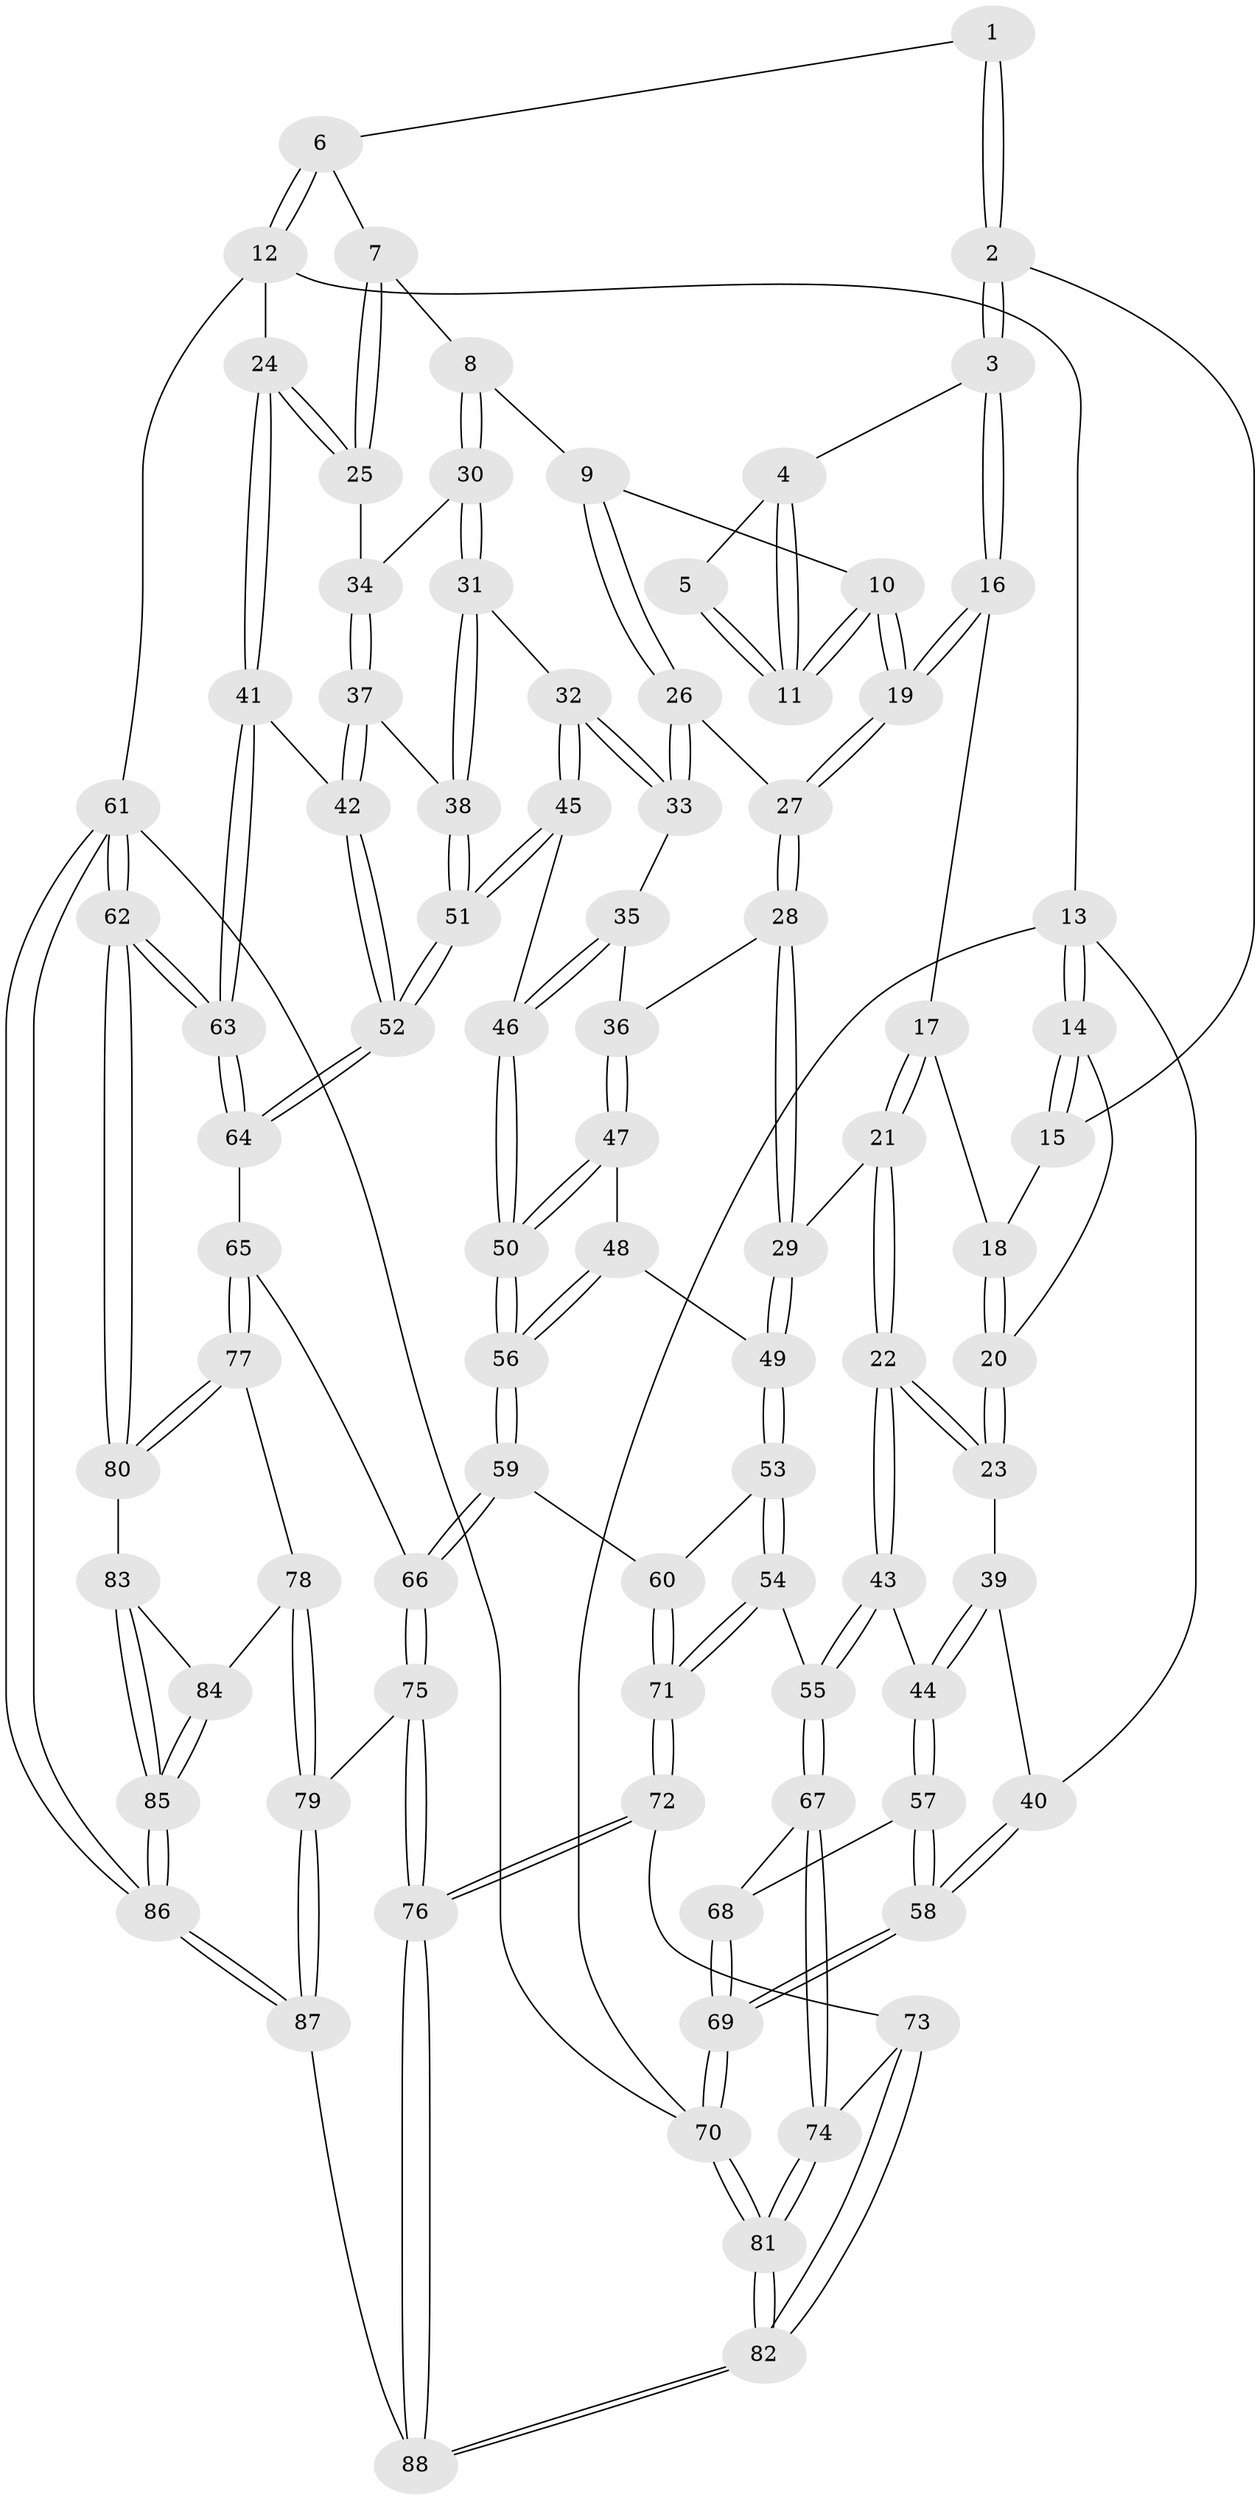 // Generated by graph-tools (version 1.1) at 2025/11/02/27/25 16:11:57]
// undirected, 88 vertices, 217 edges
graph export_dot {
graph [start="1"]
  node [color=gray90,style=filled];
  1 [pos="+0.602151811120467+0"];
  2 [pos="+0.2471882293381801+0"];
  3 [pos="+0.4454452308191095+0.051802944991557395"];
  4 [pos="+0.4889437166865182+0.04621833882274791"];
  5 [pos="+0.5712613974539974+0"];
  6 [pos="+0.7404393376752875+0"];
  7 [pos="+0.7316648823519738+0.04524541728954656"];
  8 [pos="+0.7052635245386216+0.1276102716825532"];
  9 [pos="+0.6459399650720437+0.1402820976427136"];
  10 [pos="+0.5994721354201611+0.12892120438157148"];
  11 [pos="+0.5632015910120803+0.0724275262853429"];
  12 [pos="+1+0"];
  13 [pos="+0+0"];
  14 [pos="+0+0"];
  15 [pos="+0.22173878700400698+0"];
  16 [pos="+0.4259455961163699+0.1618582945940557"];
  17 [pos="+0.31119326300505484+0.09493536715978308"];
  18 [pos="+0.24370507140135206+0.018903821130413972"];
  19 [pos="+0.4392638388183681+0.1928233282161198"];
  20 [pos="+0.1429579784436427+0.24243511138378568"];
  21 [pos="+0.268281365924358+0.33574684130409865"];
  22 [pos="+0.2514870755495762+0.3377903086266872"];
  23 [pos="+0.14314357504360178+0.2602033087482389"];
  24 [pos="+1+0.0705345060546425"];
  25 [pos="+1+0.11607368650025908"];
  26 [pos="+0.592978558060403+0.27646072828381435"];
  27 [pos="+0.4345763038431282+0.21208726354845214"];
  28 [pos="+0.3792779700377948+0.30798713032780123"];
  29 [pos="+0.2744503634134006+0.33579997277271556"];
  30 [pos="+0.8063189113712899+0.2475136012271057"];
  31 [pos="+0.7342141806492456+0.3523593058571243"];
  32 [pos="+0.7110427298447048+0.37075986315136616"];
  33 [pos="+0.6029970853758447+0.32844708551081875"];
  34 [pos="+0.8369519404987451+0.24773198147757924"];
  35 [pos="+0.5143151952405818+0.37668362599696503"];
  36 [pos="+0.46803996689654537+0.3760376635037362"];
  37 [pos="+0.9135740793491006+0.3975673579260294"];
  38 [pos="+0.8601120603397283+0.4488974133147855"];
  39 [pos="+0.023595849179829556+0.29886894900558314"];
  40 [pos="+0+0.3167246561023607"];
  41 [pos="+1+0.41185490529206853"];
  42 [pos="+1+0.42412884249537575"];
  43 [pos="+0.18036979221358282+0.526175495155093"];
  44 [pos="+0.08462421667357202+0.5187247131841198"];
  45 [pos="+0.6942289029067888+0.46430434671229676"];
  46 [pos="+0.6226540190584378+0.5171124628217078"];
  47 [pos="+0.4637388129758586+0.45047652070745503"];
  48 [pos="+0.4331883963092017+0.5088879536205907"];
  49 [pos="+0.38773636948429596+0.5322808180343896"];
  50 [pos="+0.5999786884351577+0.5573859944808071"];
  51 [pos="+0.8418929351988252+0.5691280666510371"];
  52 [pos="+0.8463070127645215+0.5773881996639753"];
  53 [pos="+0.3831755331116959+0.5423783894510344"];
  54 [pos="+0.21863495157765042+0.5863572813333396"];
  55 [pos="+0.20645545913943048+0.5821766005193281"];
  56 [pos="+0.5838018331204451+0.6137706378594636"];
  57 [pos="+0+0.58631453287329"];
  58 [pos="+0+0.5844580939047046"];
  59 [pos="+0.5836511195628301+0.620307729334438"];
  60 [pos="+0.41642375161768835+0.6301282469847074"];
  61 [pos="+1+1"];
  62 [pos="+1+0.8095920870282642"];
  63 [pos="+1+0.6591047890839558"];
  64 [pos="+0.8511286589003453+0.5977989170950431"];
  65 [pos="+0.8036894763972016+0.6705647331401574"];
  66 [pos="+0.5985342756859917+0.6526231820705987"];
  67 [pos="+0.12539240333376298+0.7312067223613439"];
  68 [pos="+0.11076358451334202+0.7282865495629591"];
  69 [pos="+0+1"];
  70 [pos="+0+1"];
  71 [pos="+0.35588624576572536+0.7150775530698127"];
  72 [pos="+0.36472212045467983+0.7983825669615744"];
  73 [pos="+0.22586083080829095+0.8056979405766147"];
  74 [pos="+0.13336537908639753+0.7474084551564352"];
  75 [pos="+0.5663591586890248+0.7746999644228058"];
  76 [pos="+0.45022374545647137+0.8825368504755103"];
  77 [pos="+0.8174249257635795+0.7477465739563823"];
  78 [pos="+0.7929998354039008+0.8255086216996794"];
  79 [pos="+0.759759296769361+0.8559996784593062"];
  80 [pos="+1+0.8176890407340318"];
  81 [pos="+0+1"];
  82 [pos="+0.07535884642574775+1"];
  83 [pos="+0.9916467003959615+0.8902042811560795"];
  84 [pos="+0.8988425677794422+0.878727856684283"];
  85 [pos="+0.7945669781551491+1"];
  86 [pos="+0.73634486128362+1"];
  87 [pos="+0.6975929715354485+1"];
  88 [pos="+0.45760809634903726+1"];
  1 -- 2;
  1 -- 2;
  1 -- 6;
  2 -- 3;
  2 -- 3;
  2 -- 15;
  3 -- 4;
  3 -- 16;
  3 -- 16;
  4 -- 5;
  4 -- 11;
  4 -- 11;
  5 -- 11;
  5 -- 11;
  6 -- 7;
  6 -- 12;
  6 -- 12;
  7 -- 8;
  7 -- 25;
  7 -- 25;
  8 -- 9;
  8 -- 30;
  8 -- 30;
  9 -- 10;
  9 -- 26;
  9 -- 26;
  10 -- 11;
  10 -- 11;
  10 -- 19;
  10 -- 19;
  12 -- 13;
  12 -- 24;
  12 -- 61;
  13 -- 14;
  13 -- 14;
  13 -- 40;
  13 -- 70;
  14 -- 15;
  14 -- 15;
  14 -- 20;
  15 -- 18;
  16 -- 17;
  16 -- 19;
  16 -- 19;
  17 -- 18;
  17 -- 21;
  17 -- 21;
  18 -- 20;
  18 -- 20;
  19 -- 27;
  19 -- 27;
  20 -- 23;
  20 -- 23;
  21 -- 22;
  21 -- 22;
  21 -- 29;
  22 -- 23;
  22 -- 23;
  22 -- 43;
  22 -- 43;
  23 -- 39;
  24 -- 25;
  24 -- 25;
  24 -- 41;
  24 -- 41;
  25 -- 34;
  26 -- 27;
  26 -- 33;
  26 -- 33;
  27 -- 28;
  27 -- 28;
  28 -- 29;
  28 -- 29;
  28 -- 36;
  29 -- 49;
  29 -- 49;
  30 -- 31;
  30 -- 31;
  30 -- 34;
  31 -- 32;
  31 -- 38;
  31 -- 38;
  32 -- 33;
  32 -- 33;
  32 -- 45;
  32 -- 45;
  33 -- 35;
  34 -- 37;
  34 -- 37;
  35 -- 36;
  35 -- 46;
  35 -- 46;
  36 -- 47;
  36 -- 47;
  37 -- 38;
  37 -- 42;
  37 -- 42;
  38 -- 51;
  38 -- 51;
  39 -- 40;
  39 -- 44;
  39 -- 44;
  40 -- 58;
  40 -- 58;
  41 -- 42;
  41 -- 63;
  41 -- 63;
  42 -- 52;
  42 -- 52;
  43 -- 44;
  43 -- 55;
  43 -- 55;
  44 -- 57;
  44 -- 57;
  45 -- 46;
  45 -- 51;
  45 -- 51;
  46 -- 50;
  46 -- 50;
  47 -- 48;
  47 -- 50;
  47 -- 50;
  48 -- 49;
  48 -- 56;
  48 -- 56;
  49 -- 53;
  49 -- 53;
  50 -- 56;
  50 -- 56;
  51 -- 52;
  51 -- 52;
  52 -- 64;
  52 -- 64;
  53 -- 54;
  53 -- 54;
  53 -- 60;
  54 -- 55;
  54 -- 71;
  54 -- 71;
  55 -- 67;
  55 -- 67;
  56 -- 59;
  56 -- 59;
  57 -- 58;
  57 -- 58;
  57 -- 68;
  58 -- 69;
  58 -- 69;
  59 -- 60;
  59 -- 66;
  59 -- 66;
  60 -- 71;
  60 -- 71;
  61 -- 62;
  61 -- 62;
  61 -- 86;
  61 -- 86;
  61 -- 70;
  62 -- 63;
  62 -- 63;
  62 -- 80;
  62 -- 80;
  63 -- 64;
  63 -- 64;
  64 -- 65;
  65 -- 66;
  65 -- 77;
  65 -- 77;
  66 -- 75;
  66 -- 75;
  67 -- 68;
  67 -- 74;
  67 -- 74;
  68 -- 69;
  68 -- 69;
  69 -- 70;
  69 -- 70;
  70 -- 81;
  70 -- 81;
  71 -- 72;
  71 -- 72;
  72 -- 73;
  72 -- 76;
  72 -- 76;
  73 -- 74;
  73 -- 82;
  73 -- 82;
  74 -- 81;
  74 -- 81;
  75 -- 76;
  75 -- 76;
  75 -- 79;
  76 -- 88;
  76 -- 88;
  77 -- 78;
  77 -- 80;
  77 -- 80;
  78 -- 79;
  78 -- 79;
  78 -- 84;
  79 -- 87;
  79 -- 87;
  80 -- 83;
  81 -- 82;
  81 -- 82;
  82 -- 88;
  82 -- 88;
  83 -- 84;
  83 -- 85;
  83 -- 85;
  84 -- 85;
  84 -- 85;
  85 -- 86;
  85 -- 86;
  86 -- 87;
  86 -- 87;
  87 -- 88;
}

